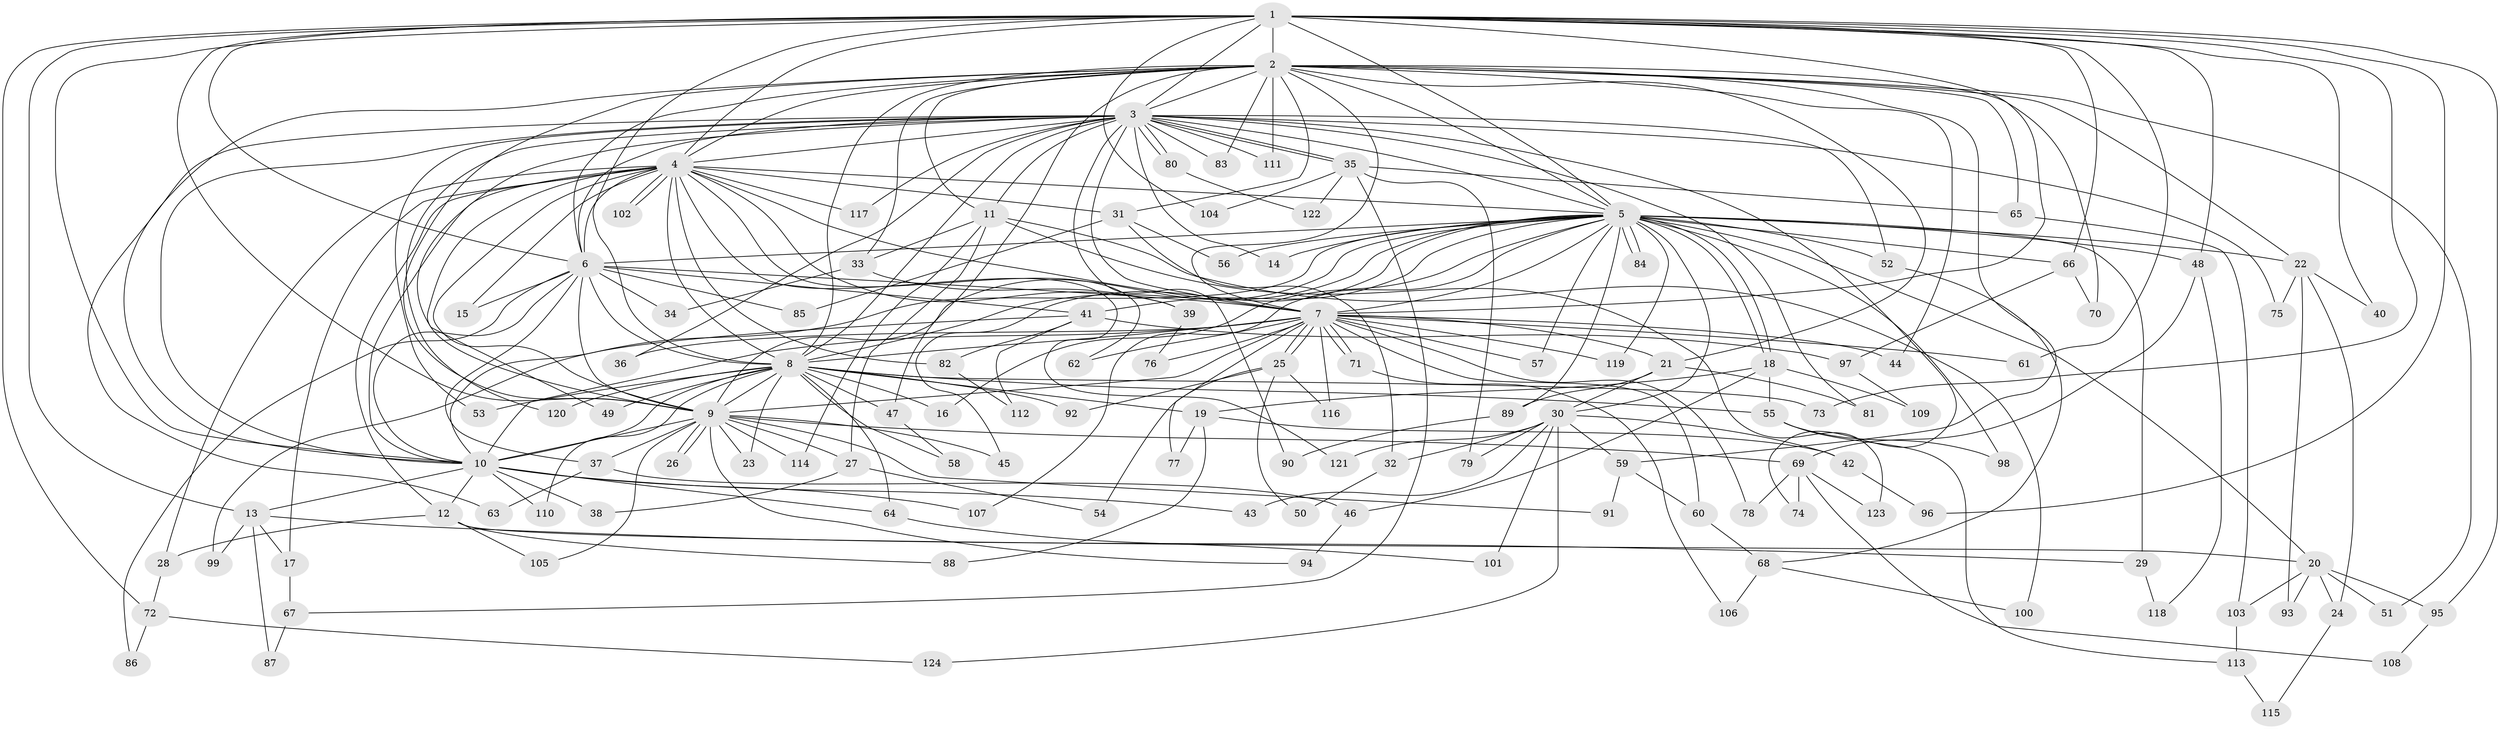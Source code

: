 // coarse degree distribution, {17: 0.02702702702702703, 1: 0.43243243243243246, 2: 0.32432432432432434, 3: 0.08108108108108109, 11: 0.02702702702702703, 6: 0.02702702702702703, 4: 0.02702702702702703, 20: 0.02702702702702703, 7: 0.02702702702702703}
// Generated by graph-tools (version 1.1) at 2025/50/03/04/25 21:50:00]
// undirected, 124 vertices, 273 edges
graph export_dot {
graph [start="1"]
  node [color=gray90,style=filled];
  1;
  2;
  3;
  4;
  5;
  6;
  7;
  8;
  9;
  10;
  11;
  12;
  13;
  14;
  15;
  16;
  17;
  18;
  19;
  20;
  21;
  22;
  23;
  24;
  25;
  26;
  27;
  28;
  29;
  30;
  31;
  32;
  33;
  34;
  35;
  36;
  37;
  38;
  39;
  40;
  41;
  42;
  43;
  44;
  45;
  46;
  47;
  48;
  49;
  50;
  51;
  52;
  53;
  54;
  55;
  56;
  57;
  58;
  59;
  60;
  61;
  62;
  63;
  64;
  65;
  66;
  67;
  68;
  69;
  70;
  71;
  72;
  73;
  74;
  75;
  76;
  77;
  78;
  79;
  80;
  81;
  82;
  83;
  84;
  85;
  86;
  87;
  88;
  89;
  90;
  91;
  92;
  93;
  94;
  95;
  96;
  97;
  98;
  99;
  100;
  101;
  102;
  103;
  104;
  105;
  106;
  107;
  108;
  109;
  110;
  111;
  112;
  113;
  114;
  115;
  116;
  117;
  118;
  119;
  120;
  121;
  122;
  123;
  124;
  1 -- 2;
  1 -- 3;
  1 -- 4;
  1 -- 5;
  1 -- 6;
  1 -- 7;
  1 -- 8;
  1 -- 9;
  1 -- 10;
  1 -- 13;
  1 -- 40;
  1 -- 48;
  1 -- 61;
  1 -- 66;
  1 -- 72;
  1 -- 73;
  1 -- 95;
  1 -- 96;
  1 -- 104;
  2 -- 3;
  2 -- 4;
  2 -- 5;
  2 -- 6;
  2 -- 7;
  2 -- 8;
  2 -- 9;
  2 -- 10;
  2 -- 11;
  2 -- 21;
  2 -- 22;
  2 -- 31;
  2 -- 33;
  2 -- 44;
  2 -- 47;
  2 -- 51;
  2 -- 59;
  2 -- 65;
  2 -- 70;
  2 -- 83;
  2 -- 111;
  3 -- 4;
  3 -- 5;
  3 -- 6;
  3 -- 7;
  3 -- 8;
  3 -- 9;
  3 -- 10;
  3 -- 11;
  3 -- 14;
  3 -- 35;
  3 -- 35;
  3 -- 36;
  3 -- 52;
  3 -- 53;
  3 -- 63;
  3 -- 74;
  3 -- 75;
  3 -- 80;
  3 -- 80;
  3 -- 81;
  3 -- 83;
  3 -- 90;
  3 -- 111;
  3 -- 117;
  3 -- 120;
  4 -- 5;
  4 -- 6;
  4 -- 7;
  4 -- 8;
  4 -- 9;
  4 -- 10;
  4 -- 12;
  4 -- 15;
  4 -- 17;
  4 -- 28;
  4 -- 31;
  4 -- 39;
  4 -- 49;
  4 -- 62;
  4 -- 82;
  4 -- 102;
  4 -- 102;
  4 -- 117;
  4 -- 121;
  5 -- 6;
  5 -- 7;
  5 -- 8;
  5 -- 9;
  5 -- 10;
  5 -- 14;
  5 -- 16;
  5 -- 18;
  5 -- 18;
  5 -- 20;
  5 -- 22;
  5 -- 29;
  5 -- 30;
  5 -- 41;
  5 -- 45;
  5 -- 48;
  5 -- 52;
  5 -- 56;
  5 -- 57;
  5 -- 66;
  5 -- 84;
  5 -- 84;
  5 -- 89;
  5 -- 98;
  5 -- 107;
  5 -- 119;
  6 -- 7;
  6 -- 8;
  6 -- 9;
  6 -- 10;
  6 -- 15;
  6 -- 34;
  6 -- 37;
  6 -- 41;
  6 -- 85;
  6 -- 86;
  7 -- 8;
  7 -- 9;
  7 -- 10;
  7 -- 21;
  7 -- 25;
  7 -- 25;
  7 -- 36;
  7 -- 44;
  7 -- 57;
  7 -- 60;
  7 -- 61;
  7 -- 62;
  7 -- 71;
  7 -- 71;
  7 -- 76;
  7 -- 77;
  7 -- 78;
  7 -- 116;
  7 -- 119;
  8 -- 9;
  8 -- 10;
  8 -- 16;
  8 -- 19;
  8 -- 23;
  8 -- 47;
  8 -- 49;
  8 -- 53;
  8 -- 55;
  8 -- 58;
  8 -- 64;
  8 -- 73;
  8 -- 92;
  8 -- 110;
  8 -- 120;
  9 -- 10;
  9 -- 23;
  9 -- 26;
  9 -- 26;
  9 -- 27;
  9 -- 37;
  9 -- 45;
  9 -- 69;
  9 -- 91;
  9 -- 94;
  9 -- 105;
  9 -- 114;
  10 -- 12;
  10 -- 13;
  10 -- 38;
  10 -- 43;
  10 -- 64;
  10 -- 107;
  10 -- 110;
  11 -- 27;
  11 -- 33;
  11 -- 100;
  11 -- 114;
  11 -- 123;
  12 -- 20;
  12 -- 28;
  12 -- 88;
  12 -- 105;
  13 -- 17;
  13 -- 29;
  13 -- 87;
  13 -- 99;
  17 -- 67;
  18 -- 19;
  18 -- 46;
  18 -- 55;
  18 -- 109;
  19 -- 42;
  19 -- 77;
  19 -- 88;
  20 -- 24;
  20 -- 51;
  20 -- 93;
  20 -- 95;
  20 -- 103;
  21 -- 30;
  21 -- 81;
  21 -- 89;
  22 -- 24;
  22 -- 40;
  22 -- 75;
  22 -- 93;
  24 -- 115;
  25 -- 50;
  25 -- 54;
  25 -- 92;
  25 -- 116;
  27 -- 38;
  27 -- 54;
  28 -- 72;
  29 -- 118;
  30 -- 32;
  30 -- 42;
  30 -- 43;
  30 -- 59;
  30 -- 79;
  30 -- 101;
  30 -- 121;
  30 -- 124;
  31 -- 32;
  31 -- 56;
  31 -- 85;
  32 -- 50;
  33 -- 34;
  33 -- 39;
  35 -- 65;
  35 -- 67;
  35 -- 79;
  35 -- 104;
  35 -- 122;
  37 -- 46;
  37 -- 63;
  39 -- 76;
  41 -- 82;
  41 -- 97;
  41 -- 99;
  41 -- 112;
  42 -- 96;
  46 -- 94;
  47 -- 58;
  48 -- 69;
  48 -- 118;
  52 -- 68;
  55 -- 98;
  55 -- 113;
  59 -- 60;
  59 -- 91;
  60 -- 68;
  64 -- 101;
  65 -- 103;
  66 -- 70;
  66 -- 97;
  67 -- 87;
  68 -- 100;
  68 -- 106;
  69 -- 74;
  69 -- 78;
  69 -- 108;
  69 -- 123;
  71 -- 106;
  72 -- 86;
  72 -- 124;
  80 -- 122;
  82 -- 112;
  89 -- 90;
  95 -- 108;
  97 -- 109;
  103 -- 113;
  113 -- 115;
}
